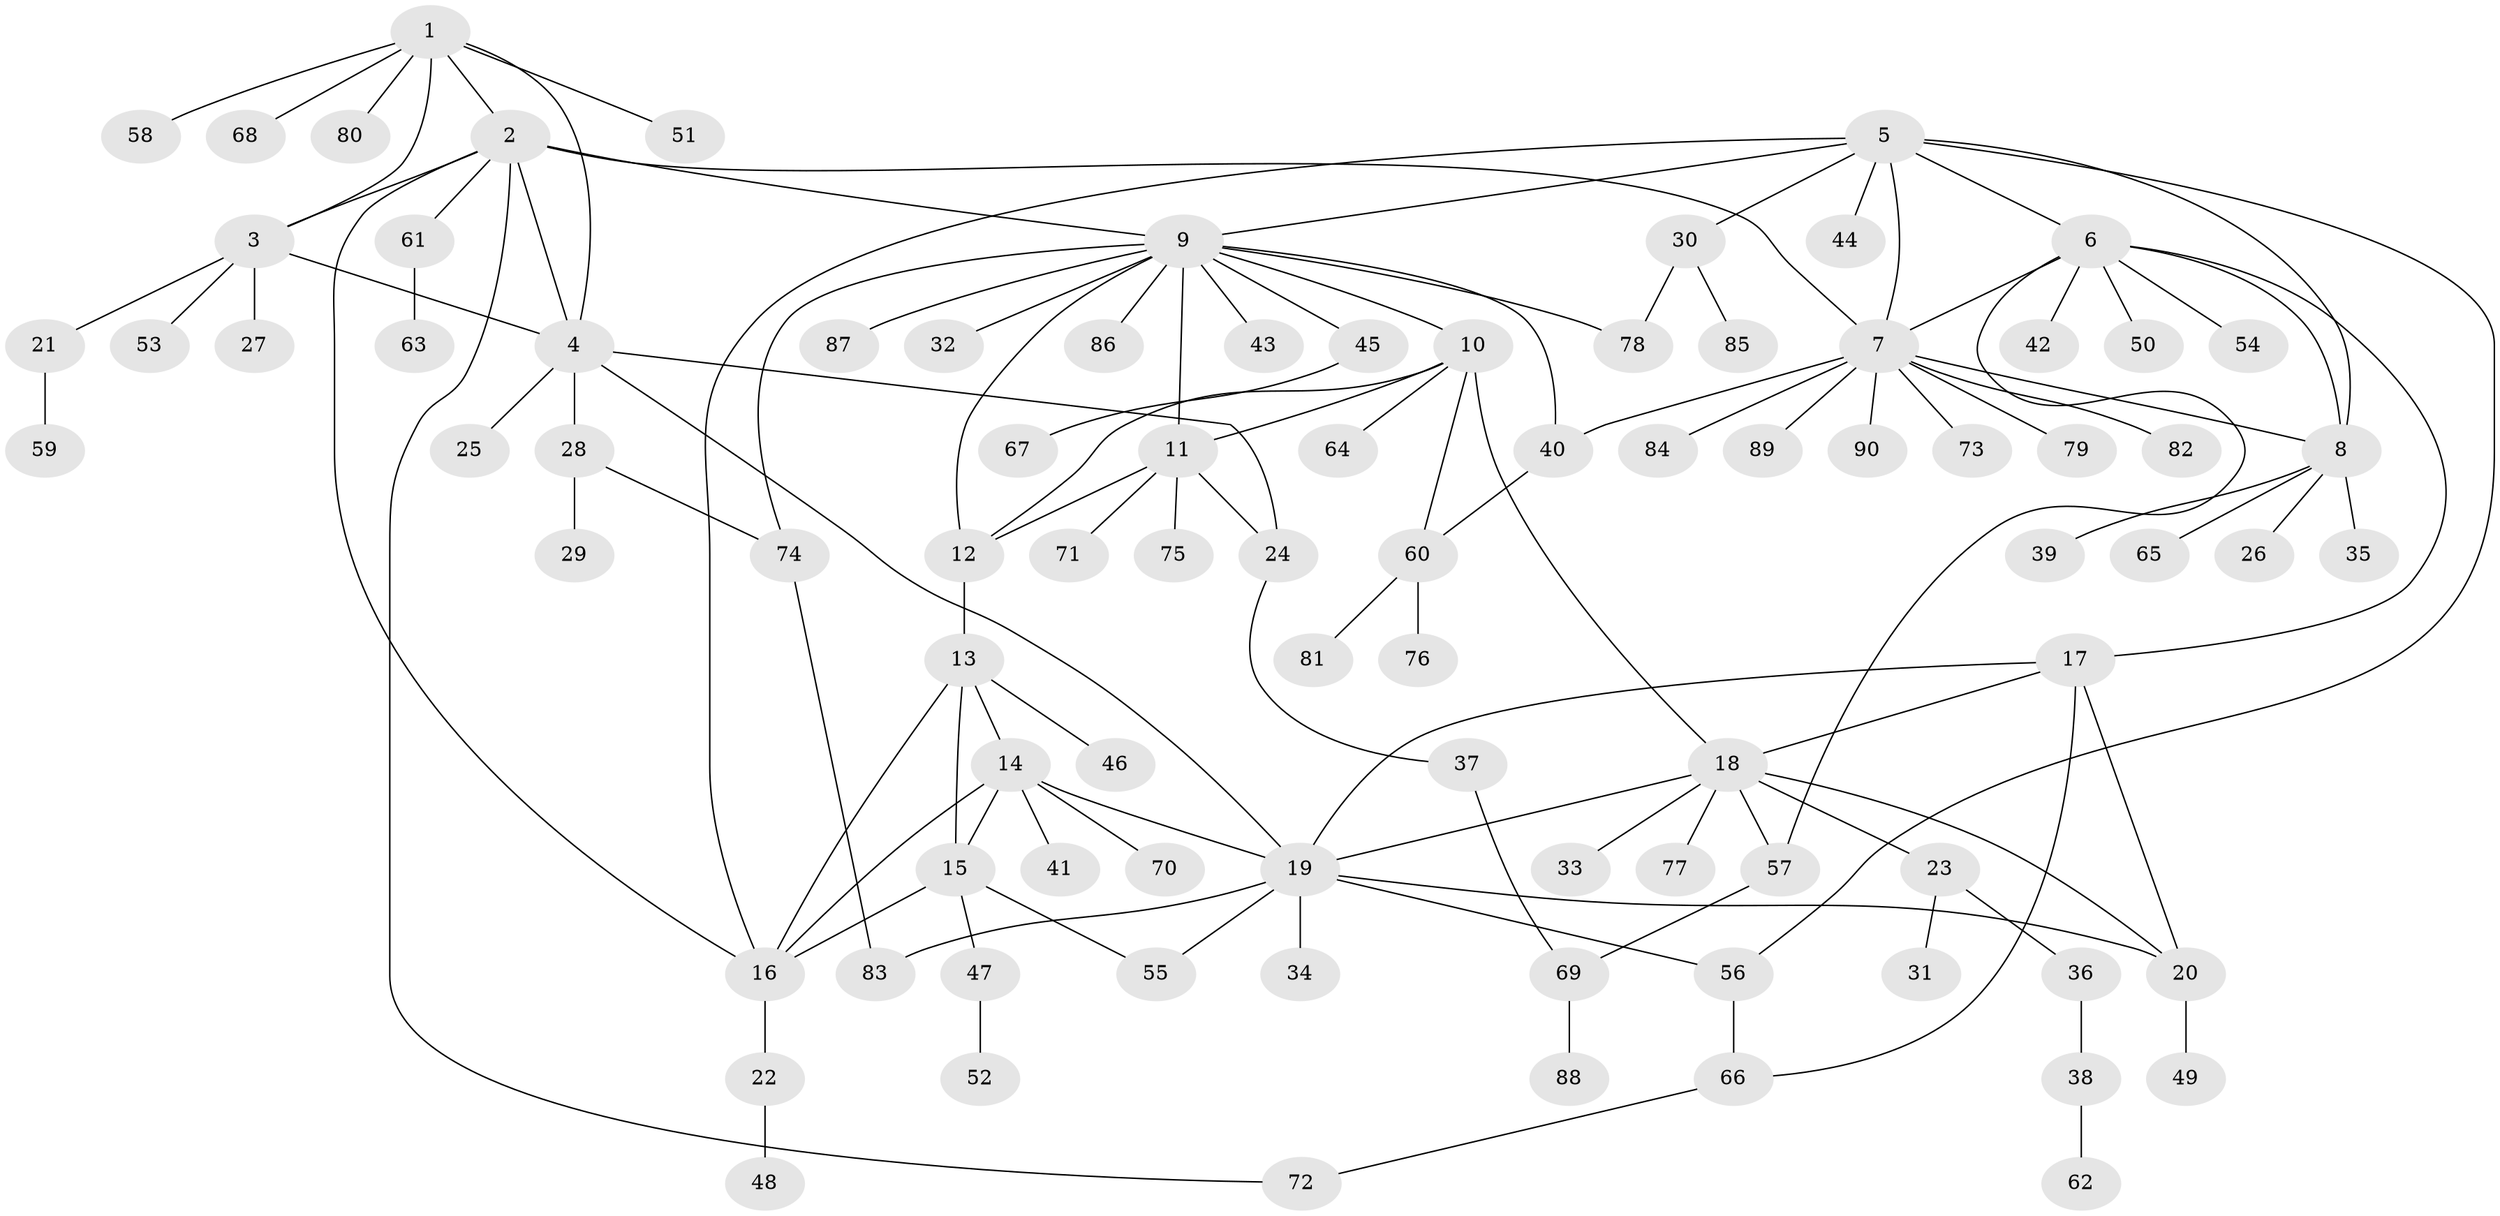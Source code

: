 // Generated by graph-tools (version 1.1) at 2025/26/03/09/25 03:26:35]
// undirected, 90 vertices, 122 edges
graph export_dot {
graph [start="1"]
  node [color=gray90,style=filled];
  1;
  2;
  3;
  4;
  5;
  6;
  7;
  8;
  9;
  10;
  11;
  12;
  13;
  14;
  15;
  16;
  17;
  18;
  19;
  20;
  21;
  22;
  23;
  24;
  25;
  26;
  27;
  28;
  29;
  30;
  31;
  32;
  33;
  34;
  35;
  36;
  37;
  38;
  39;
  40;
  41;
  42;
  43;
  44;
  45;
  46;
  47;
  48;
  49;
  50;
  51;
  52;
  53;
  54;
  55;
  56;
  57;
  58;
  59;
  60;
  61;
  62;
  63;
  64;
  65;
  66;
  67;
  68;
  69;
  70;
  71;
  72;
  73;
  74;
  75;
  76;
  77;
  78;
  79;
  80;
  81;
  82;
  83;
  84;
  85;
  86;
  87;
  88;
  89;
  90;
  1 -- 2;
  1 -- 3;
  1 -- 4;
  1 -- 51;
  1 -- 58;
  1 -- 68;
  1 -- 80;
  2 -- 3;
  2 -- 4;
  2 -- 7;
  2 -- 9;
  2 -- 16;
  2 -- 61;
  2 -- 72;
  3 -- 4;
  3 -- 21;
  3 -- 27;
  3 -- 53;
  4 -- 19;
  4 -- 24;
  4 -- 25;
  4 -- 28;
  5 -- 6;
  5 -- 7;
  5 -- 8;
  5 -- 9;
  5 -- 16;
  5 -- 30;
  5 -- 44;
  5 -- 56;
  6 -- 7;
  6 -- 8;
  6 -- 17;
  6 -- 42;
  6 -- 50;
  6 -- 54;
  6 -- 57;
  7 -- 8;
  7 -- 40;
  7 -- 73;
  7 -- 79;
  7 -- 82;
  7 -- 84;
  7 -- 89;
  7 -- 90;
  8 -- 26;
  8 -- 35;
  8 -- 39;
  8 -- 65;
  9 -- 10;
  9 -- 11;
  9 -- 12;
  9 -- 32;
  9 -- 40;
  9 -- 43;
  9 -- 45;
  9 -- 74;
  9 -- 78;
  9 -- 86;
  9 -- 87;
  10 -- 11;
  10 -- 12;
  10 -- 18;
  10 -- 60;
  10 -- 64;
  11 -- 12;
  11 -- 24;
  11 -- 71;
  11 -- 75;
  12 -- 13;
  13 -- 14;
  13 -- 15;
  13 -- 16;
  13 -- 46;
  14 -- 15;
  14 -- 16;
  14 -- 19;
  14 -- 41;
  14 -- 70;
  15 -- 16;
  15 -- 47;
  15 -- 55;
  16 -- 22;
  17 -- 18;
  17 -- 19;
  17 -- 20;
  17 -- 66;
  18 -- 19;
  18 -- 20;
  18 -- 23;
  18 -- 33;
  18 -- 57;
  18 -- 77;
  19 -- 20;
  19 -- 34;
  19 -- 55;
  19 -- 56;
  19 -- 83;
  20 -- 49;
  21 -- 59;
  22 -- 48;
  23 -- 31;
  23 -- 36;
  24 -- 37;
  28 -- 29;
  28 -- 74;
  30 -- 78;
  30 -- 85;
  36 -- 38;
  37 -- 69;
  38 -- 62;
  40 -- 60;
  45 -- 67;
  47 -- 52;
  56 -- 66;
  57 -- 69;
  60 -- 76;
  60 -- 81;
  61 -- 63;
  66 -- 72;
  69 -- 88;
  74 -- 83;
}
